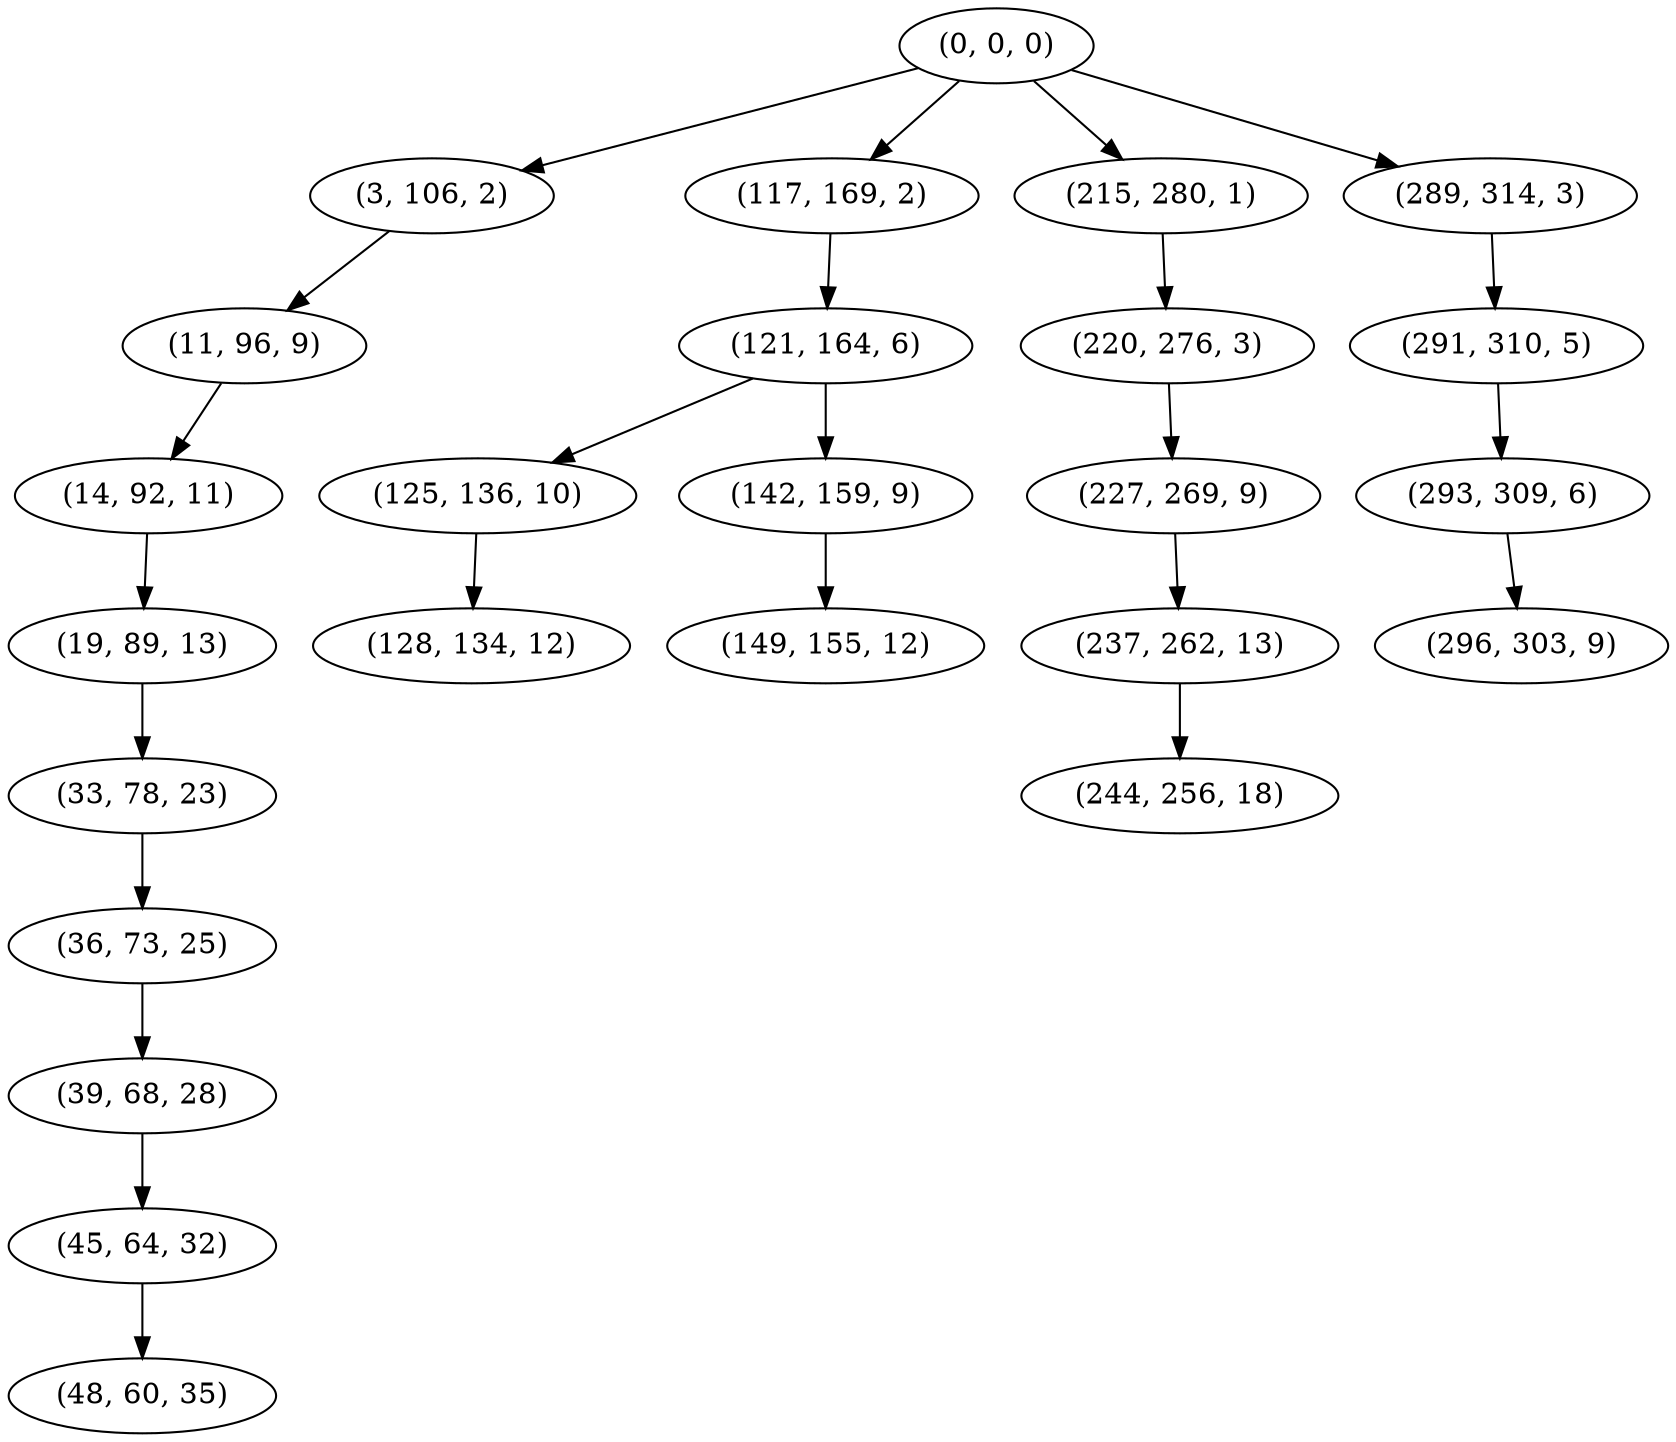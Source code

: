 digraph tree {
    "(0, 0, 0)";
    "(3, 106, 2)";
    "(11, 96, 9)";
    "(14, 92, 11)";
    "(19, 89, 13)";
    "(33, 78, 23)";
    "(36, 73, 25)";
    "(39, 68, 28)";
    "(45, 64, 32)";
    "(48, 60, 35)";
    "(117, 169, 2)";
    "(121, 164, 6)";
    "(125, 136, 10)";
    "(128, 134, 12)";
    "(142, 159, 9)";
    "(149, 155, 12)";
    "(215, 280, 1)";
    "(220, 276, 3)";
    "(227, 269, 9)";
    "(237, 262, 13)";
    "(244, 256, 18)";
    "(289, 314, 3)";
    "(291, 310, 5)";
    "(293, 309, 6)";
    "(296, 303, 9)";
    "(0, 0, 0)" -> "(3, 106, 2)";
    "(0, 0, 0)" -> "(117, 169, 2)";
    "(0, 0, 0)" -> "(215, 280, 1)";
    "(0, 0, 0)" -> "(289, 314, 3)";
    "(3, 106, 2)" -> "(11, 96, 9)";
    "(11, 96, 9)" -> "(14, 92, 11)";
    "(14, 92, 11)" -> "(19, 89, 13)";
    "(19, 89, 13)" -> "(33, 78, 23)";
    "(33, 78, 23)" -> "(36, 73, 25)";
    "(36, 73, 25)" -> "(39, 68, 28)";
    "(39, 68, 28)" -> "(45, 64, 32)";
    "(45, 64, 32)" -> "(48, 60, 35)";
    "(117, 169, 2)" -> "(121, 164, 6)";
    "(121, 164, 6)" -> "(125, 136, 10)";
    "(121, 164, 6)" -> "(142, 159, 9)";
    "(125, 136, 10)" -> "(128, 134, 12)";
    "(142, 159, 9)" -> "(149, 155, 12)";
    "(215, 280, 1)" -> "(220, 276, 3)";
    "(220, 276, 3)" -> "(227, 269, 9)";
    "(227, 269, 9)" -> "(237, 262, 13)";
    "(237, 262, 13)" -> "(244, 256, 18)";
    "(289, 314, 3)" -> "(291, 310, 5)";
    "(291, 310, 5)" -> "(293, 309, 6)";
    "(293, 309, 6)" -> "(296, 303, 9)";
}
